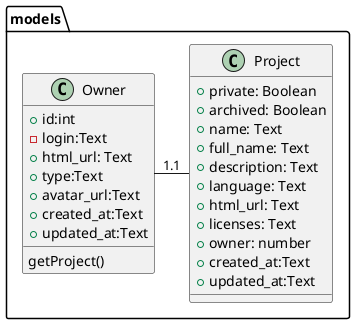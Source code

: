 @startuml


package models {
    class Owner{
        +id:int
        -login:Text
        +html_url: Text   
        +type:Text
        +avatar_url:Text
        +created_at:Text
        +updated_at:Text
        getProject()
    }

    class Project{
        +private: Boolean
        +archived: Boolean
        +name: Text
        +full_name: Text
        +description: Text
        +language: Text
        +html_url: Text
        +licenses: Text
        +owner: number
        +created_at:Text
        +updated_at:Text
    }
    Owner  - "1.1" Project
}
@enduml